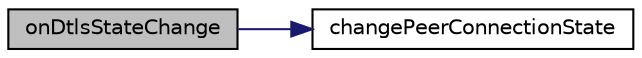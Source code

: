 digraph "onDtlsStateChange"
{
 // LATEX_PDF_SIZE
  edge [fontname="Helvetica",fontsize="10",labelfontname="Helvetica",labelfontsize="10"];
  node [fontname="Helvetica",fontsize="10",shape=record];
  rankdir="LR";
  Node1 [label="onDtlsStateChange",height=0.2,width=0.4,color="black", fillcolor="grey75", style="filled", fontcolor="black",tooltip=" "];
  Node1 -> Node2 [color="midnightblue",fontsize="10",style="solid",fontname="Helvetica"];
  Node2 [label="changePeerConnectionState",height=0.2,width=0.4,color="black", fillcolor="white", style="filled",URL="$PeerConnection_8c.html#ab091080eb78ee92ae0529bdd743468a0",tooltip=" "];
}
